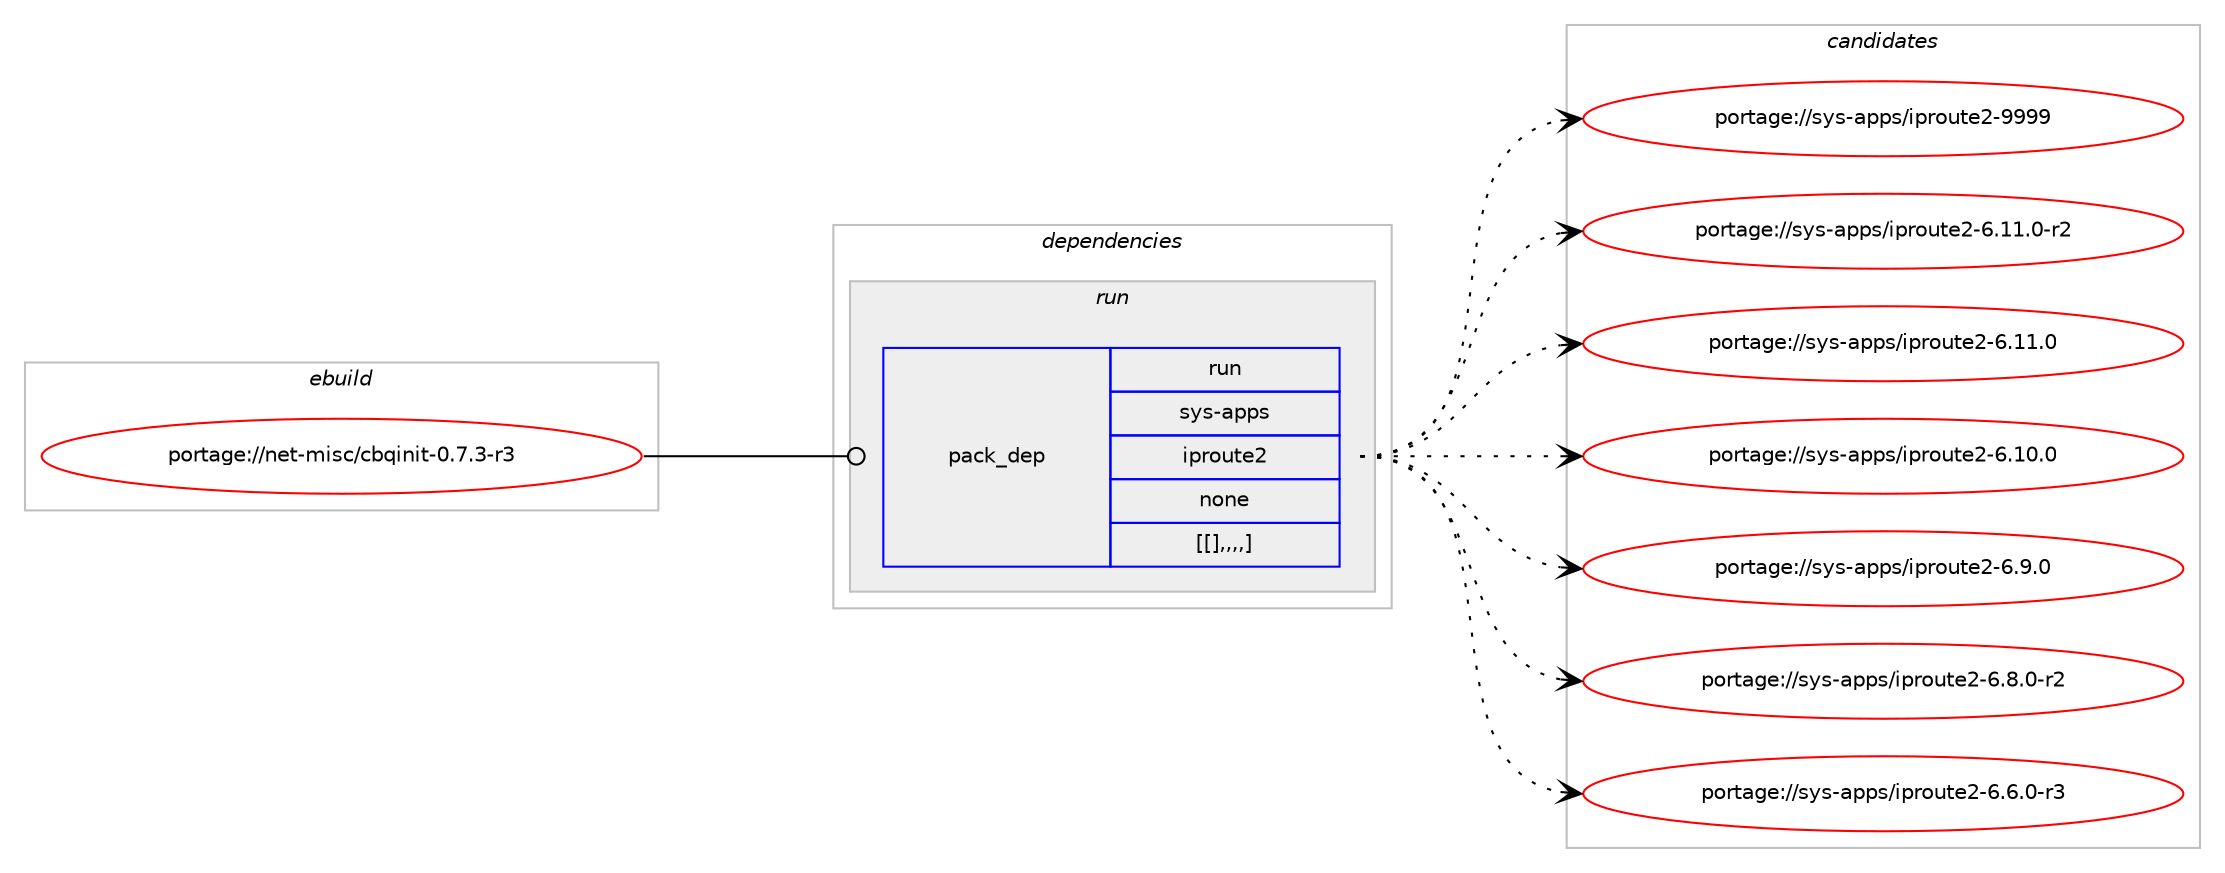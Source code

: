 digraph prolog {

# *************
# Graph options
# *************

newrank=true;
concentrate=true;
compound=true;
graph [rankdir=LR,fontname=Helvetica,fontsize=10,ranksep=1.5];#, ranksep=2.5, nodesep=0.2];
edge  [arrowhead=vee];
node  [fontname=Helvetica,fontsize=10];

# **********
# The ebuild
# **********

subgraph cluster_leftcol {
color=gray;
label=<<i>ebuild</i>>;
id [label="portage://net-misc/cbqinit-0.7.3-r3", color=red, width=4, href="../net-misc/cbqinit-0.7.3-r3.svg"];
}

# ****************
# The dependencies
# ****************

subgraph cluster_midcol {
color=gray;
label=<<i>dependencies</i>>;
subgraph cluster_compile {
fillcolor="#eeeeee";
style=filled;
label=<<i>compile</i>>;
}
subgraph cluster_compileandrun {
fillcolor="#eeeeee";
style=filled;
label=<<i>compile and run</i>>;
}
subgraph cluster_run {
fillcolor="#eeeeee";
style=filled;
label=<<i>run</i>>;
subgraph pack116 {
dependency156 [label=<<TABLE BORDER="0" CELLBORDER="1" CELLSPACING="0" CELLPADDING="4" WIDTH="220"><TR><TD ROWSPAN="6" CELLPADDING="30">pack_dep</TD></TR><TR><TD WIDTH="110">run</TD></TR><TR><TD>sys-apps</TD></TR><TR><TD>iproute2</TD></TR><TR><TD>none</TD></TR><TR><TD>[[],,,,]</TD></TR></TABLE>>, shape=none, color=blue];
}
id:e -> dependency156:w [weight=20,style="solid",arrowhead="odot"];
}
}

# **************
# The candidates
# **************

subgraph cluster_choices {
rank=same;
color=gray;
label=<<i>candidates</i>>;

subgraph choice43 {
color=black;
nodesep=1;
choice115121115459711211211547105112114111117116101504557575757 [label="portage://sys-apps/iproute2-9999", color=red, width=4,href="../sys-apps/iproute2-9999.svg"];
choice11512111545971121121154710511211411111711610150455446494946484511450 [label="portage://sys-apps/iproute2-6.11.0-r2", color=red, width=4,href="../sys-apps/iproute2-6.11.0-r2.svg"];
choice1151211154597112112115471051121141111171161015045544649494648 [label="portage://sys-apps/iproute2-6.11.0", color=red, width=4,href="../sys-apps/iproute2-6.11.0.svg"];
choice1151211154597112112115471051121141111171161015045544649484648 [label="portage://sys-apps/iproute2-6.10.0", color=red, width=4,href="../sys-apps/iproute2-6.10.0.svg"];
choice11512111545971121121154710511211411111711610150455446574648 [label="portage://sys-apps/iproute2-6.9.0", color=red, width=4,href="../sys-apps/iproute2-6.9.0.svg"];
choice115121115459711211211547105112114111117116101504554465646484511450 [label="portage://sys-apps/iproute2-6.8.0-r2", color=red, width=4,href="../sys-apps/iproute2-6.8.0-r2.svg"];
choice115121115459711211211547105112114111117116101504554465446484511451 [label="portage://sys-apps/iproute2-6.6.0-r3", color=red, width=4,href="../sys-apps/iproute2-6.6.0-r3.svg"];
dependency156:e -> choice115121115459711211211547105112114111117116101504557575757:w [style=dotted,weight="100"];
dependency156:e -> choice11512111545971121121154710511211411111711610150455446494946484511450:w [style=dotted,weight="100"];
dependency156:e -> choice1151211154597112112115471051121141111171161015045544649494648:w [style=dotted,weight="100"];
dependency156:e -> choice1151211154597112112115471051121141111171161015045544649484648:w [style=dotted,weight="100"];
dependency156:e -> choice11512111545971121121154710511211411111711610150455446574648:w [style=dotted,weight="100"];
dependency156:e -> choice115121115459711211211547105112114111117116101504554465646484511450:w [style=dotted,weight="100"];
dependency156:e -> choice115121115459711211211547105112114111117116101504554465446484511451:w [style=dotted,weight="100"];
}
}

}
